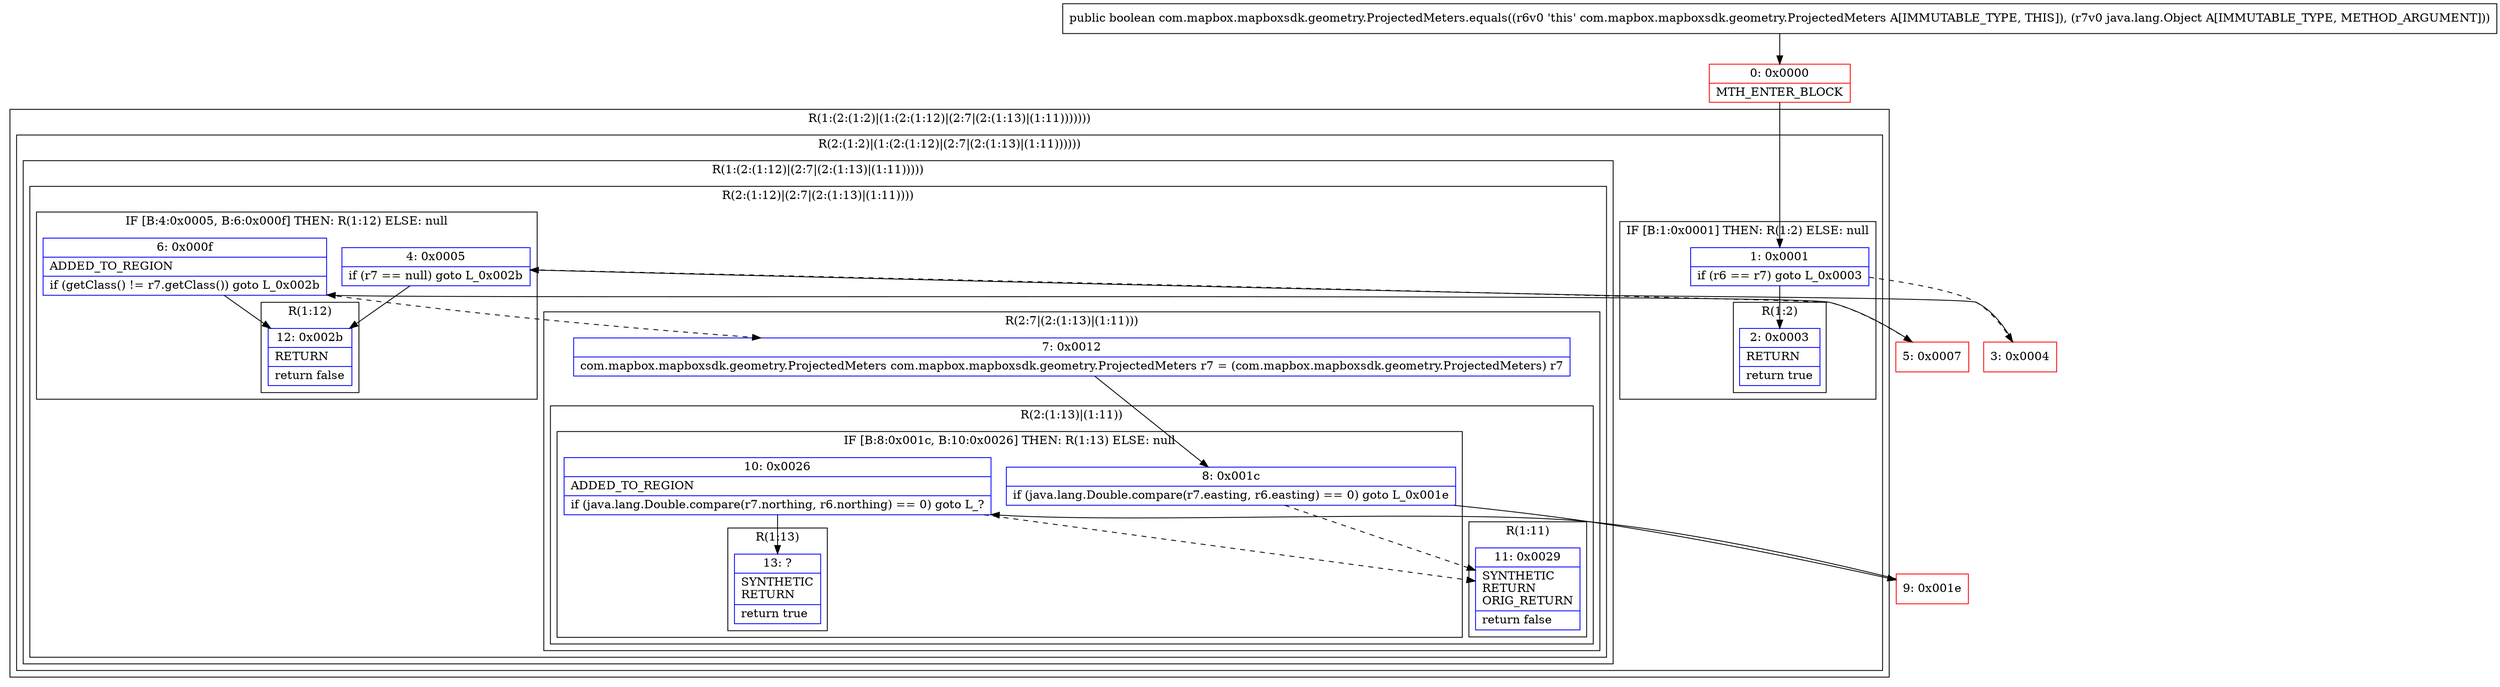 digraph "CFG forcom.mapbox.mapboxsdk.geometry.ProjectedMeters.equals(Ljava\/lang\/Object;)Z" {
subgraph cluster_Region_1268779264 {
label = "R(1:(2:(1:2)|(1:(2:(1:12)|(2:7|(2:(1:13)|(1:11)))))))";
node [shape=record,color=blue];
subgraph cluster_Region_2131772467 {
label = "R(2:(1:2)|(1:(2:(1:12)|(2:7|(2:(1:13)|(1:11))))))";
node [shape=record,color=blue];
subgraph cluster_IfRegion_1183085064 {
label = "IF [B:1:0x0001] THEN: R(1:2) ELSE: null";
node [shape=record,color=blue];
Node_1 [shape=record,label="{1\:\ 0x0001|if (r6 == r7) goto L_0x0003\l}"];
subgraph cluster_Region_538991546 {
label = "R(1:2)";
node [shape=record,color=blue];
Node_2 [shape=record,label="{2\:\ 0x0003|RETURN\l|return true\l}"];
}
}
subgraph cluster_Region_1795407543 {
label = "R(1:(2:(1:12)|(2:7|(2:(1:13)|(1:11)))))";
node [shape=record,color=blue];
subgraph cluster_Region_382684728 {
label = "R(2:(1:12)|(2:7|(2:(1:13)|(1:11))))";
node [shape=record,color=blue];
subgraph cluster_IfRegion_1933470427 {
label = "IF [B:4:0x0005, B:6:0x000f] THEN: R(1:12) ELSE: null";
node [shape=record,color=blue];
Node_4 [shape=record,label="{4\:\ 0x0005|if (r7 == null) goto L_0x002b\l}"];
Node_6 [shape=record,label="{6\:\ 0x000f|ADDED_TO_REGION\l|if (getClass() != r7.getClass()) goto L_0x002b\l}"];
subgraph cluster_Region_1373700749 {
label = "R(1:12)";
node [shape=record,color=blue];
Node_12 [shape=record,label="{12\:\ 0x002b|RETURN\l|return false\l}"];
}
}
subgraph cluster_Region_719100022 {
label = "R(2:7|(2:(1:13)|(1:11)))";
node [shape=record,color=blue];
Node_7 [shape=record,label="{7\:\ 0x0012|com.mapbox.mapboxsdk.geometry.ProjectedMeters com.mapbox.mapboxsdk.geometry.ProjectedMeters r7 = (com.mapbox.mapboxsdk.geometry.ProjectedMeters) r7\l}"];
subgraph cluster_Region_669116416 {
label = "R(2:(1:13)|(1:11))";
node [shape=record,color=blue];
subgraph cluster_IfRegion_983930787 {
label = "IF [B:8:0x001c, B:10:0x0026] THEN: R(1:13) ELSE: null";
node [shape=record,color=blue];
Node_8 [shape=record,label="{8\:\ 0x001c|if (java.lang.Double.compare(r7.easting, r6.easting) == 0) goto L_0x001e\l}"];
Node_10 [shape=record,label="{10\:\ 0x0026|ADDED_TO_REGION\l|if (java.lang.Double.compare(r7.northing, r6.northing) == 0) goto L_?\l}"];
subgraph cluster_Region_1261689930 {
label = "R(1:13)";
node [shape=record,color=blue];
Node_13 [shape=record,label="{13\:\ ?|SYNTHETIC\lRETURN\l|return true\l}"];
}
}
subgraph cluster_Region_1264258885 {
label = "R(1:11)";
node [shape=record,color=blue];
Node_11 [shape=record,label="{11\:\ 0x0029|SYNTHETIC\lRETURN\lORIG_RETURN\l|return false\l}"];
}
}
}
}
}
}
}
Node_0 [shape=record,color=red,label="{0\:\ 0x0000|MTH_ENTER_BLOCK\l}"];
Node_3 [shape=record,color=red,label="{3\:\ 0x0004}"];
Node_5 [shape=record,color=red,label="{5\:\ 0x0007}"];
Node_9 [shape=record,color=red,label="{9\:\ 0x001e}"];
MethodNode[shape=record,label="{public boolean com.mapbox.mapboxsdk.geometry.ProjectedMeters.equals((r6v0 'this' com.mapbox.mapboxsdk.geometry.ProjectedMeters A[IMMUTABLE_TYPE, THIS]), (r7v0 java.lang.Object A[IMMUTABLE_TYPE, METHOD_ARGUMENT])) }"];
MethodNode -> Node_0;
Node_1 -> Node_2;
Node_1 -> Node_3[style=dashed];
Node_4 -> Node_5[style=dashed];
Node_4 -> Node_12;
Node_6 -> Node_7[style=dashed];
Node_6 -> Node_12;
Node_7 -> Node_8;
Node_8 -> Node_9;
Node_8 -> Node_11[style=dashed];
Node_10 -> Node_11[style=dashed];
Node_10 -> Node_13;
Node_0 -> Node_1;
Node_3 -> Node_4;
Node_5 -> Node_6;
Node_9 -> Node_10;
}

